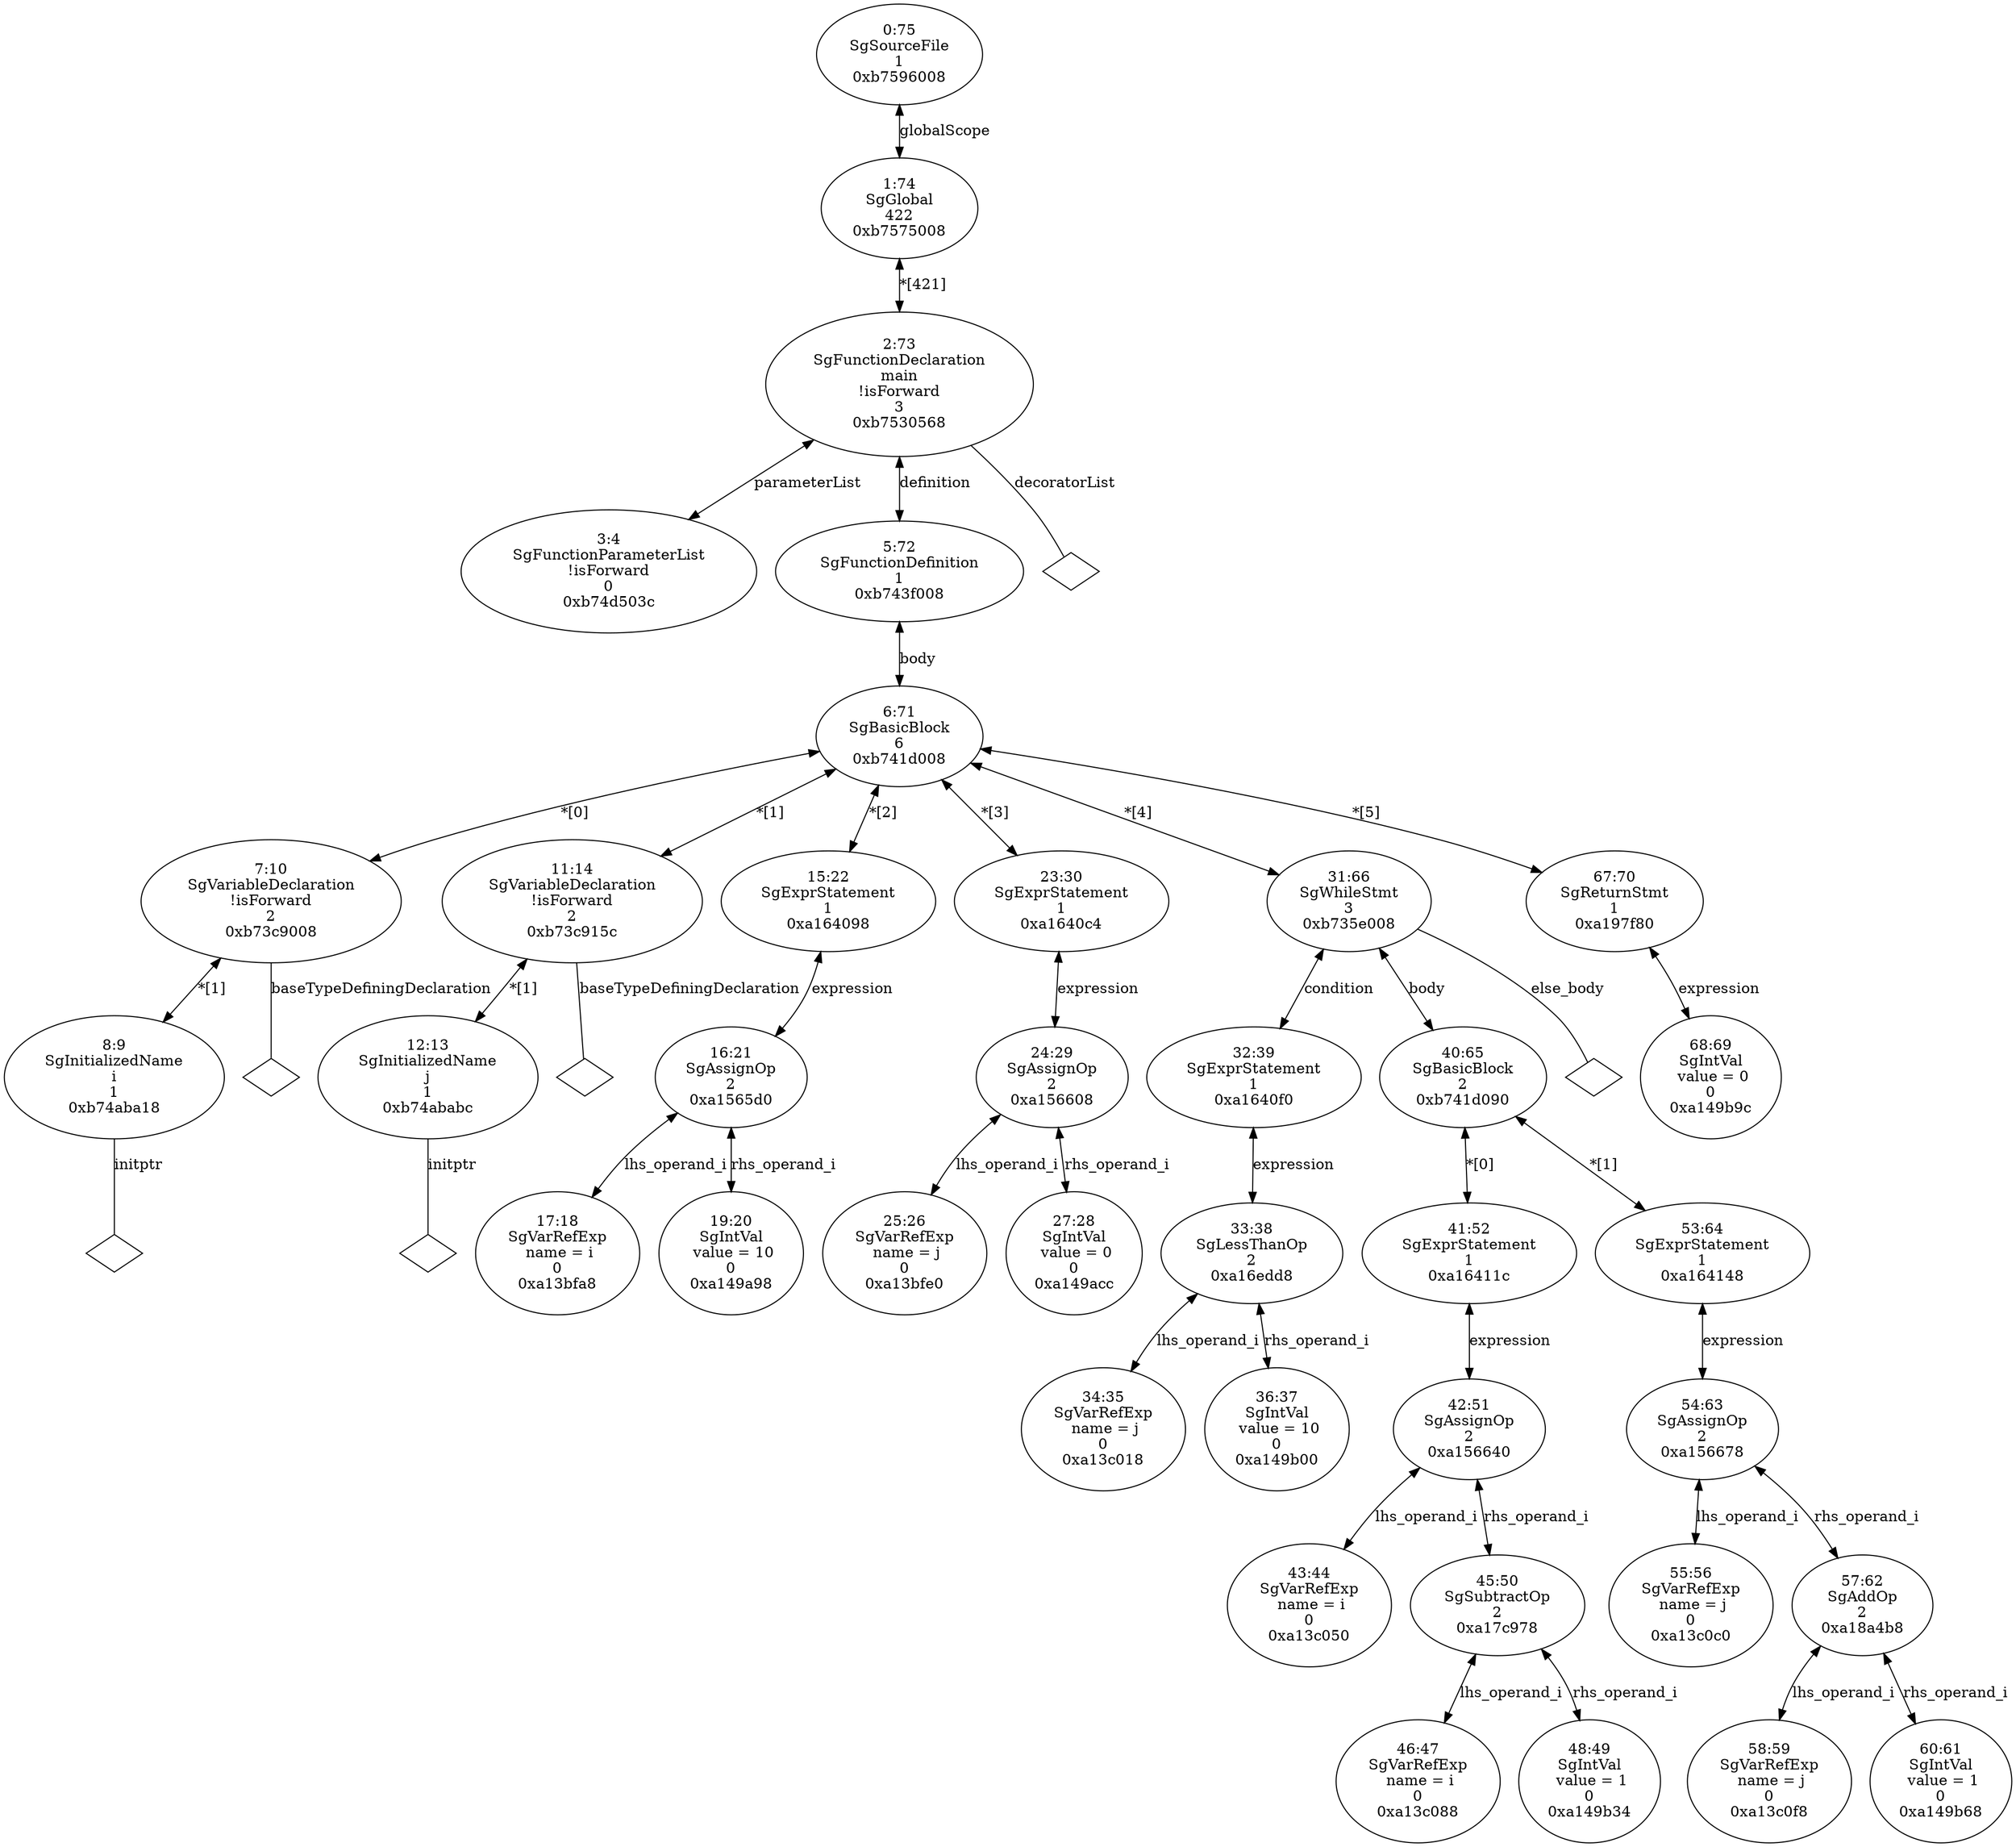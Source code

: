 digraph "G./while.c.dot" {
"0xb74d503c"[label="3:4\nSgFunctionParameterList\n!isForward\n0\n0xb74d503c\n" ];
"0xb74aba18"[label="8:9\nSgInitializedName\ni\n1\n0xb74aba18\n" ];
"0xb74aba18" -> "0xb74aba18__initptr__null"[label="initptr" dir=none ];
"0xb74aba18__initptr__null"[label="" shape=diamond ];
"0xb73c9008"[label="7:10\nSgVariableDeclaration\n!isForward\n2\n0xb73c9008\n" ];
"0xb73c9008" -> "0xb73c9008__baseTypeDefiningDeclaration__null"[label="baseTypeDefiningDeclaration" dir=none ];
"0xb73c9008__baseTypeDefiningDeclaration__null"[label="" shape=diamond ];
"0xb73c9008" -> "0xb74aba18"[label="*[1]" dir=both ];
"0xb74ababc"[label="12:13\nSgInitializedName\nj\n1\n0xb74ababc\n" ];
"0xb74ababc" -> "0xb74ababc__initptr__null"[label="initptr" dir=none ];
"0xb74ababc__initptr__null"[label="" shape=diamond ];
"0xb73c915c"[label="11:14\nSgVariableDeclaration\n!isForward\n2\n0xb73c915c\n" ];
"0xb73c915c" -> "0xb73c915c__baseTypeDefiningDeclaration__null"[label="baseTypeDefiningDeclaration" dir=none ];
"0xb73c915c__baseTypeDefiningDeclaration__null"[label="" shape=diamond ];
"0xb73c915c" -> "0xb74ababc"[label="*[1]" dir=both ];
"0xa13bfa8"[label="17:18\nSgVarRefExp\n name = i\n0\n0xa13bfa8\n" ];
"0xa149a98"[label="19:20\nSgIntVal\n value = 10\n0\n0xa149a98\n" ];
"0xa1565d0"[label="16:21\nSgAssignOp\n2\n0xa1565d0\n" ];
"0xa1565d0" -> "0xa13bfa8"[label="lhs_operand_i" dir=both ];
"0xa1565d0" -> "0xa149a98"[label="rhs_operand_i" dir=both ];
"0xa164098"[label="15:22\nSgExprStatement\n1\n0xa164098\n" ];
"0xa164098" -> "0xa1565d0"[label="expression" dir=both ];
"0xa13bfe0"[label="25:26\nSgVarRefExp\n name = j\n0\n0xa13bfe0\n" ];
"0xa149acc"[label="27:28\nSgIntVal\n value = 0\n0\n0xa149acc\n" ];
"0xa156608"[label="24:29\nSgAssignOp\n2\n0xa156608\n" ];
"0xa156608" -> "0xa13bfe0"[label="lhs_operand_i" dir=both ];
"0xa156608" -> "0xa149acc"[label="rhs_operand_i" dir=both ];
"0xa1640c4"[label="23:30\nSgExprStatement\n1\n0xa1640c4\n" ];
"0xa1640c4" -> "0xa156608"[label="expression" dir=both ];
"0xa13c018"[label="34:35\nSgVarRefExp\n name = j\n0\n0xa13c018\n" ];
"0xa149b00"[label="36:37\nSgIntVal\n value = 10\n0\n0xa149b00\n" ];
"0xa16edd8"[label="33:38\nSgLessThanOp\n2\n0xa16edd8\n" ];
"0xa16edd8" -> "0xa13c018"[label="lhs_operand_i" dir=both ];
"0xa16edd8" -> "0xa149b00"[label="rhs_operand_i" dir=both ];
"0xa1640f0"[label="32:39\nSgExprStatement\n1\n0xa1640f0\n" ];
"0xa1640f0" -> "0xa16edd8"[label="expression" dir=both ];
"0xa13c050"[label="43:44\nSgVarRefExp\n name = i\n0\n0xa13c050\n" ];
"0xa13c088"[label="46:47\nSgVarRefExp\n name = i\n0\n0xa13c088\n" ];
"0xa149b34"[label="48:49\nSgIntVal\n value = 1\n0\n0xa149b34\n" ];
"0xa17c978"[label="45:50\nSgSubtractOp\n2\n0xa17c978\n" ];
"0xa17c978" -> "0xa13c088"[label="lhs_operand_i" dir=both ];
"0xa17c978" -> "0xa149b34"[label="rhs_operand_i" dir=both ];
"0xa156640"[label="42:51\nSgAssignOp\n2\n0xa156640\n" ];
"0xa156640" -> "0xa13c050"[label="lhs_operand_i" dir=both ];
"0xa156640" -> "0xa17c978"[label="rhs_operand_i" dir=both ];
"0xa16411c"[label="41:52\nSgExprStatement\n1\n0xa16411c\n" ];
"0xa16411c" -> "0xa156640"[label="expression" dir=both ];
"0xa13c0c0"[label="55:56\nSgVarRefExp\n name = j\n0\n0xa13c0c0\n" ];
"0xa13c0f8"[label="58:59\nSgVarRefExp\n name = j\n0\n0xa13c0f8\n" ];
"0xa149b68"[label="60:61\nSgIntVal\n value = 1\n0\n0xa149b68\n" ];
"0xa18a4b8"[label="57:62\nSgAddOp\n2\n0xa18a4b8\n" ];
"0xa18a4b8" -> "0xa13c0f8"[label="lhs_operand_i" dir=both ];
"0xa18a4b8" -> "0xa149b68"[label="rhs_operand_i" dir=both ];
"0xa156678"[label="54:63\nSgAssignOp\n2\n0xa156678\n" ];
"0xa156678" -> "0xa13c0c0"[label="lhs_operand_i" dir=both ];
"0xa156678" -> "0xa18a4b8"[label="rhs_operand_i" dir=both ];
"0xa164148"[label="53:64\nSgExprStatement\n1\n0xa164148\n" ];
"0xa164148" -> "0xa156678"[label="expression" dir=both ];
"0xb741d090"[label="40:65\nSgBasicBlock\n2\n0xb741d090\n" ];
"0xb741d090" -> "0xa16411c"[label="*[0]" dir=both ];
"0xb741d090" -> "0xa164148"[label="*[1]" dir=both ];
"0xb735e008"[label="31:66\nSgWhileStmt\n3\n0xb735e008\n" ];
"0xb735e008" -> "0xa1640f0"[label="condition" dir=both ];
"0xb735e008" -> "0xb741d090"[label="body" dir=both ];
"0xb735e008" -> "0xb735e008__else_body__null"[label="else_body" dir=none ];
"0xb735e008__else_body__null"[label="" shape=diamond ];
"0xa149b9c"[label="68:69\nSgIntVal\n value = 0\n0\n0xa149b9c\n" ];
"0xa197f80"[label="67:70\nSgReturnStmt\n1\n0xa197f80\n" ];
"0xa197f80" -> "0xa149b9c"[label="expression" dir=both ];
"0xb741d008"[label="6:71\nSgBasicBlock\n6\n0xb741d008\n" ];
"0xb741d008" -> "0xb73c9008"[label="*[0]" dir=both ];
"0xb741d008" -> "0xb73c915c"[label="*[1]" dir=both ];
"0xb741d008" -> "0xa164098"[label="*[2]" dir=both ];
"0xb741d008" -> "0xa1640c4"[label="*[3]" dir=both ];
"0xb741d008" -> "0xb735e008"[label="*[4]" dir=both ];
"0xb741d008" -> "0xa197f80"[label="*[5]" dir=both ];
"0xb743f008"[label="5:72\nSgFunctionDefinition\n1\n0xb743f008\n" ];
"0xb743f008" -> "0xb741d008"[label="body" dir=both ];
"0xb7530568"[label="2:73\nSgFunctionDeclaration\nmain\n!isForward\n3\n0xb7530568\n" ];
"0xb7530568" -> "0xb74d503c"[label="parameterList" dir=both ];
"0xb7530568" -> "0xb7530568__decoratorList__null"[label="decoratorList" dir=none ];
"0xb7530568__decoratorList__null"[label="" shape=diamond ];
"0xb7530568" -> "0xb743f008"[label="definition" dir=both ];
"0xb7575008"[label="1:74\nSgGlobal\n422\n0xb7575008\n" ];
"0xb7575008" -> "0xb7530568"[label="*[421]" dir=both ];
"0xb7596008"[label="0:75\nSgSourceFile\n1\n0xb7596008\n" ];
"0xb7596008" -> "0xb7575008"[label="globalScope" dir=both ];
}
